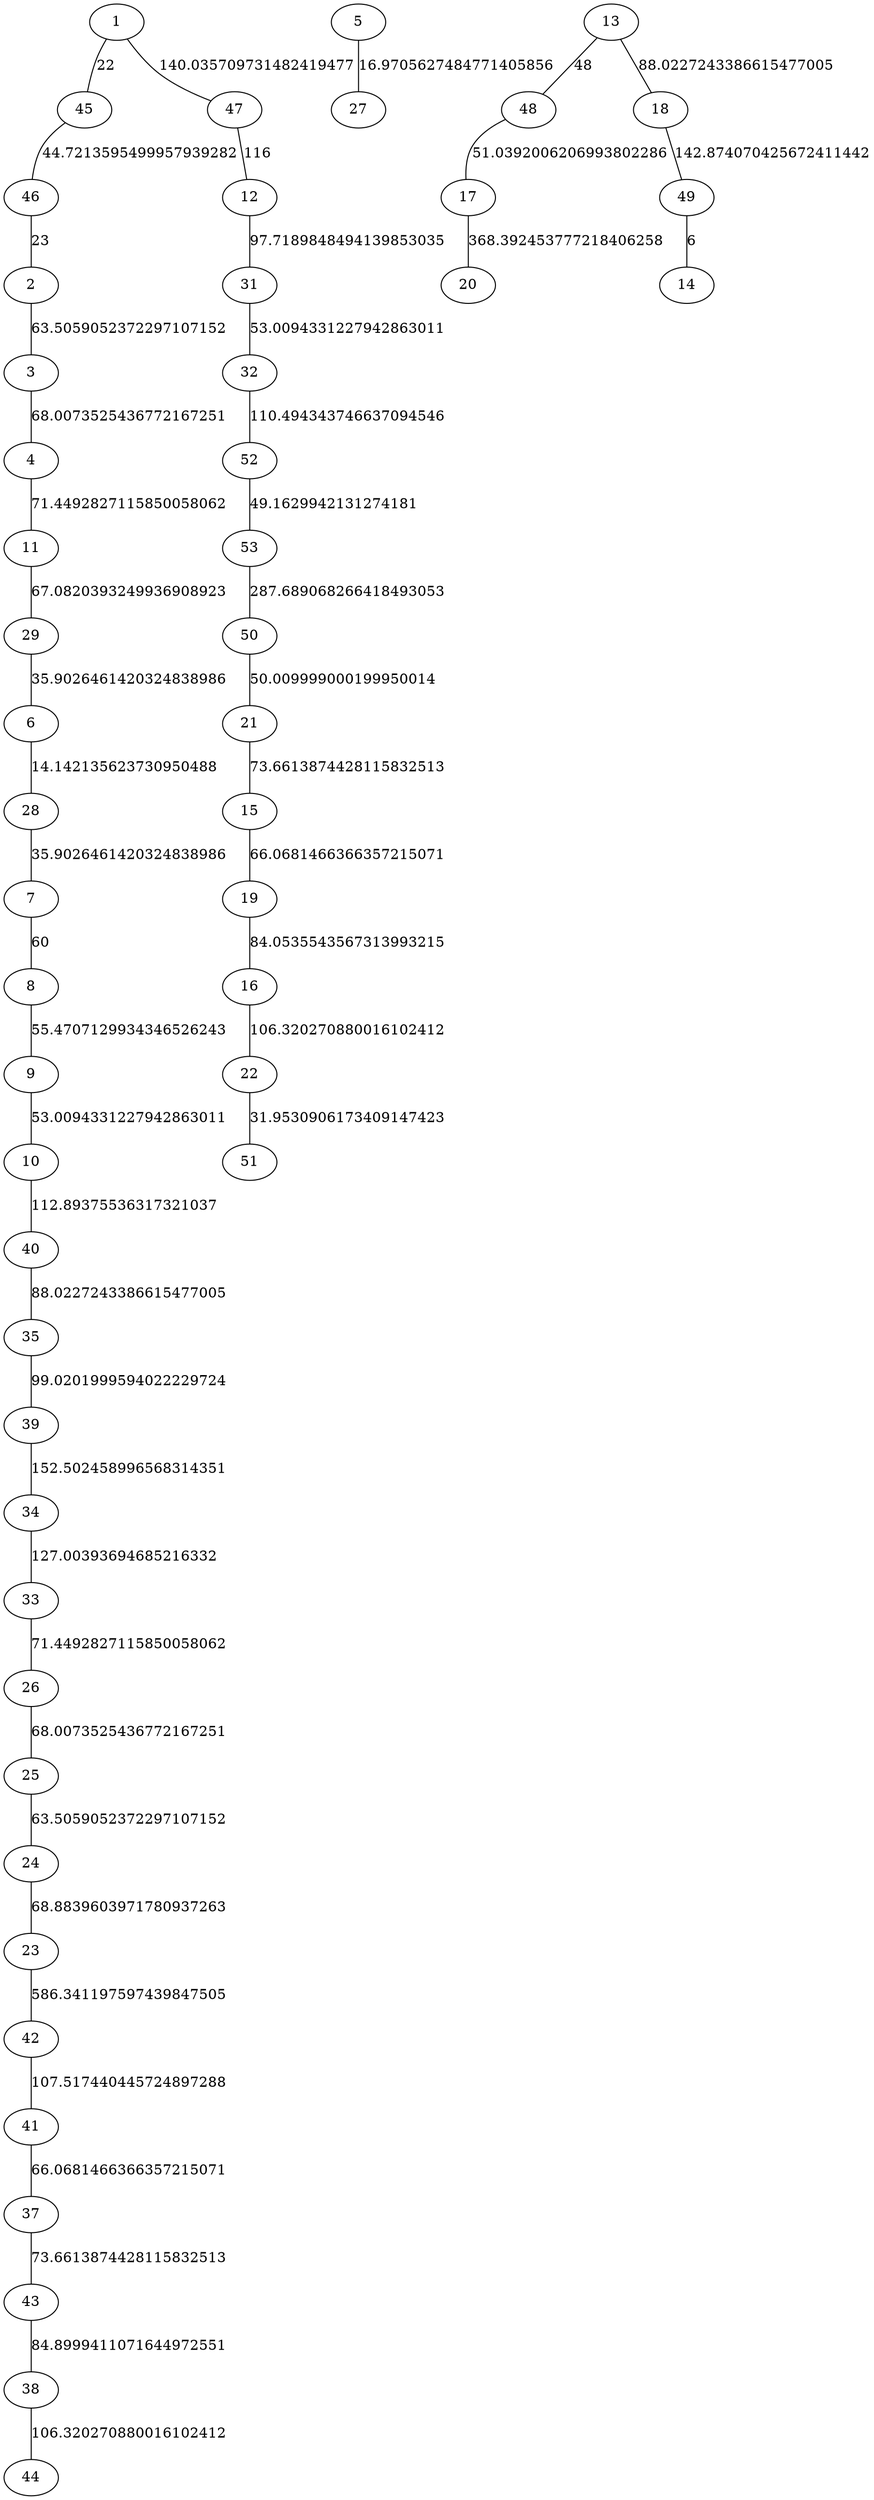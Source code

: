 graph {
"1" -- "45" [label="22"]
"45" -- "46" [label="44.7213595499957939282"]
"46" -- "2" [label="23"]
"2" -- "3" [label="63.5059052372297107152"]
"3" -- "4" [label="68.0073525436772167251"]
"4" -- "11" [label="71.4492827115850058062"]
"11" -- "29" [label="67.0820393249936908923"]
"29" -- "6" [label="35.9026461420324838986"]
"6" -- "28" [label="14.142135623730950488"]
"28" -- "7" [label="35.9026461420324838986"]
"7" -- "8" [label="60"]
"8" -- "9" [label="55.4707129934346526243"]
"9" -- "10" [label="53.0094331227942863011"]
"10" -- "40" [label="112.89375536317321037"]
"40" -- "35" [label="88.0227243386615477005"]
"35" -- "39" [label="99.0201999594022229724"]
"1" -- "47" [label="140.035709731482419477"]
"47" -- "12" [label="116"]
"12" -- "31" [label="97.7189848494139853035"]
"31" -- "32" [label="53.0094331227942863011"]
"32" -- "52" [label="110.494343746637094546"]
"52" -- "53" [label="49.1629942131274181"]
"39" -- "34" [label="152.502458996568314351"]
"34" -- "33" [label="127.00393694685216332"]
"33" -- "26" [label="71.4492827115850058062"]
"26" -- "25" [label="68.0073525436772167251"]
"25" -- "24" [label="63.5059052372297107152"]
"24" -- "23" [label="68.8839603971780937263"]
"53" -- "50" [label="287.689068266418493053"]
"50" -- "21" [label="50.009999000199950014"]
"21" -- "15" [label="73.6613874428115832513"]
"15" -- "19" [label="66.0681466366357215071"]
"19" -- "16" [label="84.0535543567313993215"]
"16" -- "22" [label="106.320270880016102412"]
"22" -- "51" [label="31.9530906173409147423"]
"23" -- "42" [label="586.341197597439847505"]
"42" -- "41" [label="107.517440445724897288"]
"41" -- "37" [label="66.0681466366357215071"]
"37" -- "43" [label="73.6613874428115832513"]
"43" -- "38" [label="84.8999411071644972551"]
"38" -- "44" [label="106.320270880016102412"]
"5" -- "27" [label="16.9705627484771405856"]
"13" -- "48" [label="48"]
"48" -- "17" [label="51.0392006206993802286"]
"13" -- "18" [label="88.0227243386615477005"]
"18" -- "49" [label="142.874070425672411442"]
"49" -- "14" [label="6"]
"17" -- "20" [label="368.392453777218406258"]
}